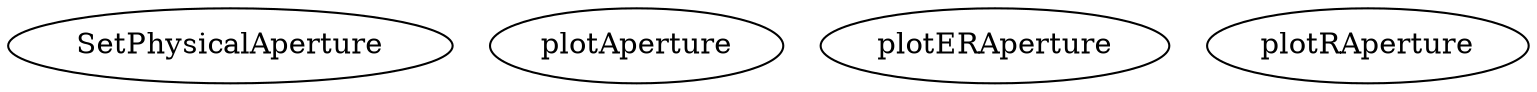 /* Created by mdot for Matlab */
digraph m2html {

  SetPhysicalAperture [URL="SetPhysicalAperture.html"];
  plotAperture [URL="plotAperture.html"];
  plotERAperture [URL="plotERAperture.html"];
  plotRAperture [URL="plotRAperture.html"];
}